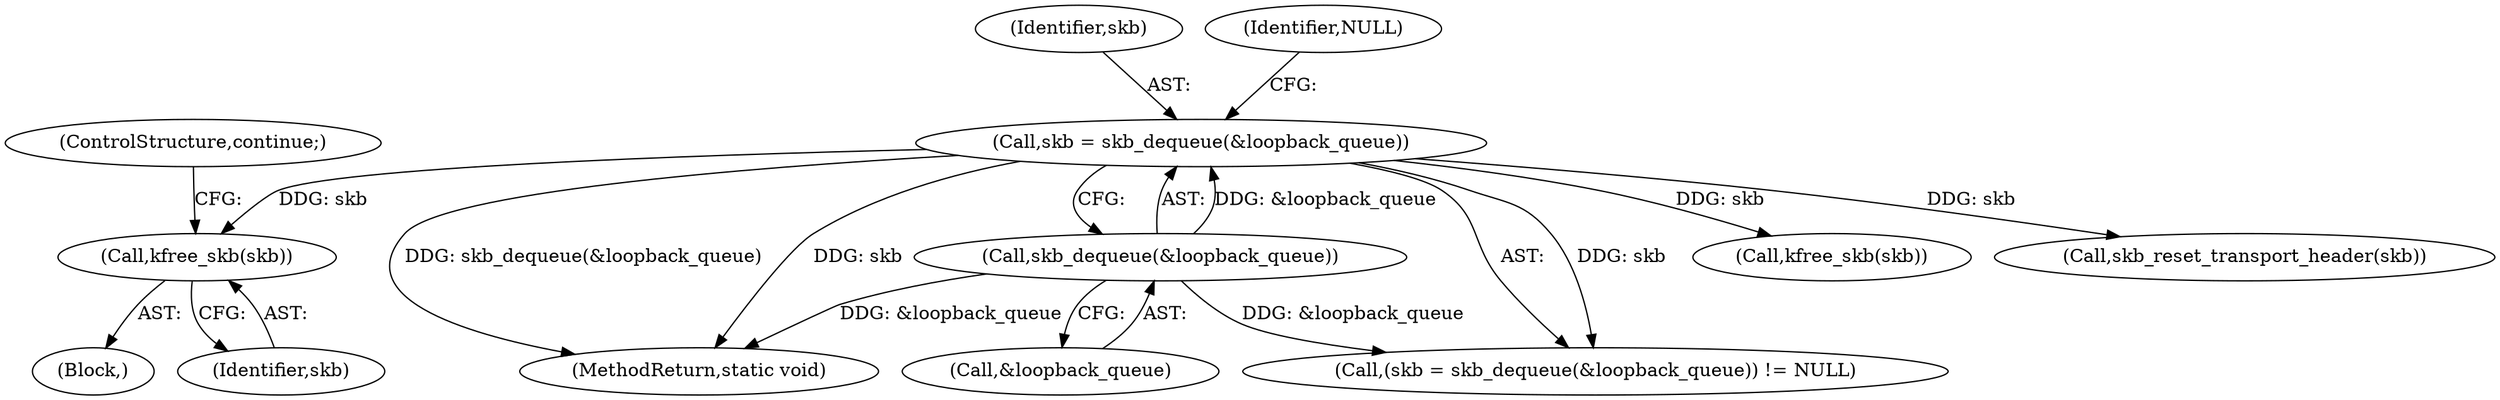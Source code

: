 digraph "0_linux_e0bccd315db0c2f919e7fcf9cb60db21d9986f52_0@API" {
"1000126" [label="(Call,kfree_skb(skb))"];
"1000112" [label="(Call,skb = skb_dequeue(&loopback_queue))"];
"1000114" [label="(Call,skb_dequeue(&loopback_queue))"];
"1000126" [label="(Call,kfree_skb(skb))"];
"1000113" [label="(Identifier,skb)"];
"1000245" [label="(MethodReturn,static void)"];
"1000117" [label="(Identifier,NULL)"];
"1000115" [label="(Call,&loopback_queue)"];
"1000125" [label="(Block,)"];
"1000127" [label="(Identifier,skb)"];
"1000111" [label="(Call,(skb = skb_dequeue(&loopback_queue)) != NULL)"];
"1000176" [label="(Call,kfree_skb(skb))"];
"1000128" [label="(ControlStructure,continue;)"];
"1000195" [label="(Call,skb_reset_transport_header(skb))"];
"1000112" [label="(Call,skb = skb_dequeue(&loopback_queue))"];
"1000114" [label="(Call,skb_dequeue(&loopback_queue))"];
"1000126" -> "1000125"  [label="AST: "];
"1000126" -> "1000127"  [label="CFG: "];
"1000127" -> "1000126"  [label="AST: "];
"1000128" -> "1000126"  [label="CFG: "];
"1000112" -> "1000126"  [label="DDG: skb"];
"1000112" -> "1000111"  [label="AST: "];
"1000112" -> "1000114"  [label="CFG: "];
"1000113" -> "1000112"  [label="AST: "];
"1000114" -> "1000112"  [label="AST: "];
"1000117" -> "1000112"  [label="CFG: "];
"1000112" -> "1000245"  [label="DDG: skb_dequeue(&loopback_queue)"];
"1000112" -> "1000245"  [label="DDG: skb"];
"1000112" -> "1000111"  [label="DDG: skb"];
"1000114" -> "1000112"  [label="DDG: &loopback_queue"];
"1000112" -> "1000176"  [label="DDG: skb"];
"1000112" -> "1000195"  [label="DDG: skb"];
"1000114" -> "1000115"  [label="CFG: "];
"1000115" -> "1000114"  [label="AST: "];
"1000114" -> "1000245"  [label="DDG: &loopback_queue"];
"1000114" -> "1000111"  [label="DDG: &loopback_queue"];
}
